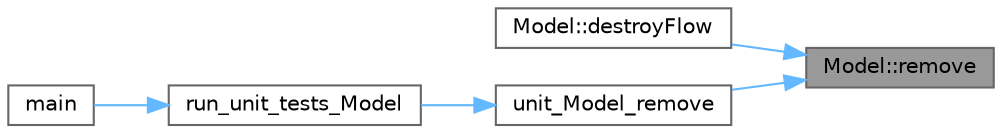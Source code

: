digraph "Model::remove"
{
 // LATEX_PDF_SIZE
  bgcolor="transparent";
  edge [fontname=Helvetica,fontsize=10,labelfontname=Helvetica,labelfontsize=10];
  node [fontname=Helvetica,fontsize=10,shape=box,height=0.2,width=0.4];
  rankdir="RL";
  Node1 [label="Model::remove",height=0.2,width=0.4,color="gray40", fillcolor="grey60", style="filled", fontcolor="black",tooltip="Remove a system from the model."];
  Node1 -> Node2 [dir="back",color="steelblue1",style="solid"];
  Node2 [label="Model::destroyFlow",height=0.2,width=0.4,color="grey40", fillcolor="white", style="filled",URL="$class_model.html#a6fe88863ffe6b8ab26fe26fc1f419094",tooltip=" "];
  Node1 -> Node3 [dir="back",color="steelblue1",style="solid"];
  Node3 [label="unit_Model_remove",height=0.2,width=0.4,color="grey40", fillcolor="white", style="filled",URL="$unit__model_8cpp.html#a84e5706c795959ab594969a0ce6aeb02",tooltip=" "];
  Node3 -> Node4 [dir="back",color="steelblue1",style="solid"];
  Node4 [label="run_unit_tests_Model",height=0.2,width=0.4,color="grey40", fillcolor="white", style="filled",URL="$unit__model_8cpp.html#ac9809e814596bf9bf3c37918190a866c",tooltip=" "];
  Node4 -> Node5 [dir="back",color="steelblue1",style="solid"];
  Node5 [label="main",height=0.2,width=0.4,color="grey40", fillcolor="white", style="filled",URL="$unit_2main_8cpp.html#ae66f6b31b5ad750f1fe042a706a4e3d4",tooltip=" "];
}
